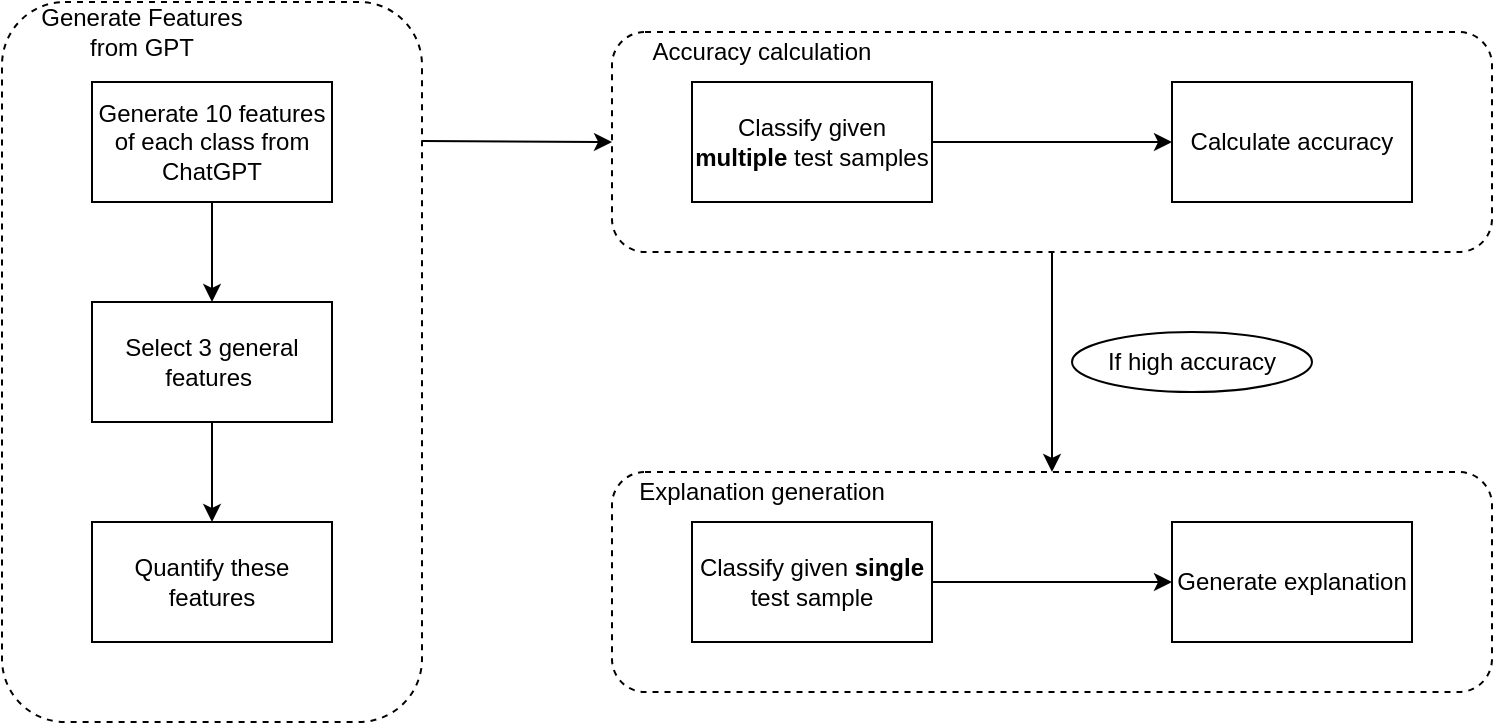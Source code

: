 <mxfile version="21.6.8" type="device">
  <diagram name="第 1 页" id="5k-mhaxqsC1-S2kC62RU">
    <mxGraphModel dx="1434" dy="750" grid="1" gridSize="10" guides="1" tooltips="1" connect="1" arrows="1" fold="1" page="1" pageScale="1" pageWidth="2336" pageHeight="1654" math="0" shadow="0">
      <root>
        <mxCell id="0" />
        <mxCell id="1" parent="0" />
        <mxCell id="qfQT-VdfGAIsc0yqWIOU-19" style="edgeStyle=orthogonalEdgeStyle;rounded=0;orthogonalLoop=1;jettySize=auto;html=1;exitX=1;exitY=0.5;exitDx=0;exitDy=0;entryX=0;entryY=0.5;entryDx=0;entryDy=0;" parent="1" source="qfQT-VdfGAIsc0yqWIOU-4" target="qfQT-VdfGAIsc0yqWIOU-5" edge="1">
          <mxGeometry relative="1" as="geometry" />
        </mxCell>
        <mxCell id="qfQT-VdfGAIsc0yqWIOU-4" value="Classify given &lt;b&gt;multiple&lt;/b&gt; test samples" style="rounded=0;whiteSpace=wrap;html=1;" parent="1" vertex="1">
          <mxGeometry x="570" y="220" width="120" height="60" as="geometry" />
        </mxCell>
        <mxCell id="qfQT-VdfGAIsc0yqWIOU-5" value="Calculate accuracy" style="rounded=0;whiteSpace=wrap;html=1;" parent="1" vertex="1">
          <mxGeometry x="810" y="220" width="120" height="60" as="geometry" />
        </mxCell>
        <mxCell id="qfQT-VdfGAIsc0yqWIOU-6" value="Quantify these features" style="rounded=0;whiteSpace=wrap;html=1;" parent="1" vertex="1">
          <mxGeometry x="270" y="440" width="120" height="60" as="geometry" />
        </mxCell>
        <mxCell id="qfQT-VdfGAIsc0yqWIOU-14" style="edgeStyle=orthogonalEdgeStyle;rounded=0;orthogonalLoop=1;jettySize=auto;html=1;exitX=0.5;exitY=1;exitDx=0;exitDy=0;entryX=0.5;entryY=0;entryDx=0;entryDy=0;" parent="1" source="qfQT-VdfGAIsc0yqWIOU-7" target="qfQT-VdfGAIsc0yqWIOU-6" edge="1">
          <mxGeometry relative="1" as="geometry" />
        </mxCell>
        <mxCell id="qfQT-VdfGAIsc0yqWIOU-7" value="Select 3 general features&amp;nbsp;" style="rounded=0;whiteSpace=wrap;html=1;" parent="1" vertex="1">
          <mxGeometry x="270" y="330" width="120" height="60" as="geometry" />
        </mxCell>
        <mxCell id="22e67ku4obFcRSb_6dry-3" style="edgeStyle=orthogonalEdgeStyle;rounded=0;orthogonalLoop=1;jettySize=auto;html=1;exitX=0.5;exitY=1;exitDx=0;exitDy=0;" edge="1" parent="1" source="qfQT-VdfGAIsc0yqWIOU-8" target="qfQT-VdfGAIsc0yqWIOU-7">
          <mxGeometry relative="1" as="geometry" />
        </mxCell>
        <mxCell id="qfQT-VdfGAIsc0yqWIOU-8" value="Generate 10 features of each class from ChatGPT" style="rounded=0;whiteSpace=wrap;html=1;" parent="1" vertex="1">
          <mxGeometry x="270" y="220" width="120" height="60" as="geometry" />
        </mxCell>
        <mxCell id="qfQT-VdfGAIsc0yqWIOU-16" value="Generate Features from GPT" style="text;html=1;strokeColor=none;fillColor=none;align=center;verticalAlign=middle;whiteSpace=wrap;rounded=0;" parent="1" vertex="1">
          <mxGeometry x="240" y="180" width="110" height="30" as="geometry" />
        </mxCell>
        <mxCell id="qfQT-VdfGAIsc0yqWIOU-22" style="edgeStyle=orthogonalEdgeStyle;rounded=0;orthogonalLoop=1;jettySize=auto;html=1;exitX=1;exitY=0.5;exitDx=0;exitDy=0;entryX=0;entryY=0.5;entryDx=0;entryDy=0;" parent="1" source="qfQT-VdfGAIsc0yqWIOU-18" target="qfQT-VdfGAIsc0yqWIOU-20" edge="1">
          <mxGeometry relative="1" as="geometry" />
        </mxCell>
        <mxCell id="qfQT-VdfGAIsc0yqWIOU-18" value="Classify given &lt;b&gt;single&lt;/b&gt; test sample" style="rounded=0;whiteSpace=wrap;html=1;" parent="1" vertex="1">
          <mxGeometry x="570" y="440" width="120" height="60" as="geometry" />
        </mxCell>
        <mxCell id="qfQT-VdfGAIsc0yqWIOU-20" value="Generate explanation" style="rounded=0;whiteSpace=wrap;html=1;" parent="1" vertex="1">
          <mxGeometry x="810" y="440" width="120" height="60" as="geometry" />
        </mxCell>
        <mxCell id="qfQT-VdfGAIsc0yqWIOU-23" value="" style="rounded=1;whiteSpace=wrap;html=1;fillColor=none;dashed=1;" parent="1" vertex="1">
          <mxGeometry x="530" y="195" width="440" height="110" as="geometry" />
        </mxCell>
        <mxCell id="qfQT-VdfGAIsc0yqWIOU-25" value="Accuracy calculation" style="text;html=1;strokeColor=none;fillColor=none;align=center;verticalAlign=middle;whiteSpace=wrap;rounded=0;" parent="1" vertex="1">
          <mxGeometry x="500" y="190" width="210" height="30" as="geometry" />
        </mxCell>
        <mxCell id="qfQT-VdfGAIsc0yqWIOU-26" value="" style="rounded=1;whiteSpace=wrap;html=1;fillColor=none;dashed=1;" parent="1" vertex="1">
          <mxGeometry x="530" y="415" width="440" height="110" as="geometry" />
        </mxCell>
        <mxCell id="qfQT-VdfGAIsc0yqWIOU-27" value="Explanation generation" style="text;html=1;strokeColor=none;fillColor=none;align=center;verticalAlign=middle;whiteSpace=wrap;rounded=0;" parent="1" vertex="1">
          <mxGeometry x="500" y="410" width="210" height="30" as="geometry" />
        </mxCell>
        <mxCell id="qfQT-VdfGAIsc0yqWIOU-30" value="" style="endArrow=classic;html=1;rounded=0;entryX=0;entryY=0.5;entryDx=0;entryDy=0;" parent="1" target="qfQT-VdfGAIsc0yqWIOU-23" edge="1">
          <mxGeometry width="50" height="50" relative="1" as="geometry">
            <mxPoint x="435" y="249.5" as="sourcePoint" />
            <mxPoint x="525" y="249.5" as="targetPoint" />
          </mxGeometry>
        </mxCell>
        <mxCell id="qfQT-VdfGAIsc0yqWIOU-31" value="" style="endArrow=classic;html=1;rounded=0;entryX=0.5;entryY=0;entryDx=0;entryDy=0;exitX=0.5;exitY=1;exitDx=0;exitDy=0;" parent="1" source="qfQT-VdfGAIsc0yqWIOU-23" target="qfQT-VdfGAIsc0yqWIOU-26" edge="1">
          <mxGeometry width="50" height="50" relative="1" as="geometry">
            <mxPoint x="700" y="330" as="sourcePoint" />
            <mxPoint x="790" y="330" as="targetPoint" />
          </mxGeometry>
        </mxCell>
        <mxCell id="qfQT-VdfGAIsc0yqWIOU-34" value="If high accuracy" style="ellipse;whiteSpace=wrap;html=1;" parent="1" vertex="1">
          <mxGeometry x="760" y="345" width="120" height="30" as="geometry" />
        </mxCell>
        <mxCell id="qfQT-VdfGAIsc0yqWIOU-15" value="" style="rounded=1;whiteSpace=wrap;html=1;fillColor=none;dashed=1;" parent="1" vertex="1">
          <mxGeometry x="225" y="180" width="210" height="360" as="geometry" />
        </mxCell>
      </root>
    </mxGraphModel>
  </diagram>
</mxfile>
